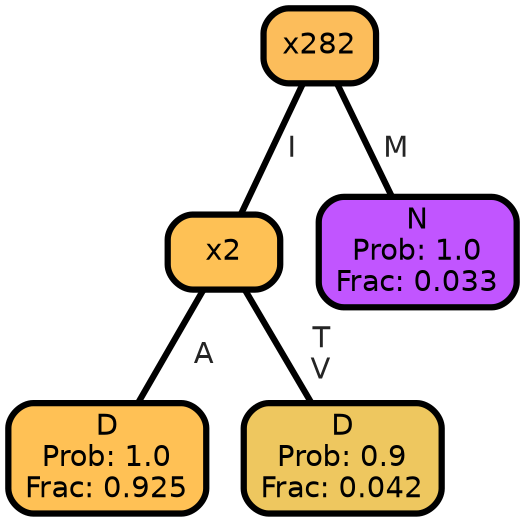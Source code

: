graph Tree {
node [shape=box, style="filled, rounded",color="black",penwidth="3",fontcolor="black",                 fontname=helvetica] ;
graph [ranksep="0 equally", splines=straight,                 bgcolor=transparent, dpi=200] ;
edge [fontname=helvetica, fontweight=bold,fontcolor=grey14,color=black] ;
0 [label="D
Prob: 1.0
Frac: 0.925", fillcolor="#ffc155"] ;
1 [label="x2", fillcolor="#fec155"] ;
2 [label="D
Prob: 0.9
Frac: 0.042", fillcolor="#eec75f"] ;
3 [label="x282", fillcolor="#fcbd5b"] ;
4 [label="N
Prob: 1.0
Frac: 0.033", fillcolor="#c155ff"] ;
1 -- 0 [label=" A",penwidth=3] ;
1 -- 2 [label=" T\n V",penwidth=3] ;
3 -- 1 [label=" I",penwidth=3] ;
3 -- 4 [label=" M",penwidth=3] ;
{rank = same;}}